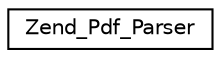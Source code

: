 digraph G
{
  edge [fontname="Helvetica",fontsize="10",labelfontname="Helvetica",labelfontsize="10"];
  node [fontname="Helvetica",fontsize="10",shape=record];
  rankdir="LR";
  Node1 [label="Zend_Pdf_Parser",height=0.2,width=0.4,color="black", fillcolor="white", style="filled",URL="$class_zend___pdf___parser.html"];
}
